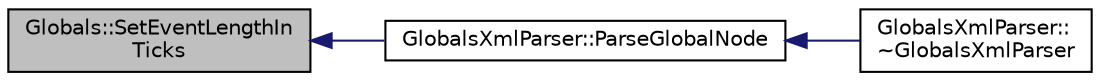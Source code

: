 digraph "Globals::SetEventLengthInTicks"
{
  edge [fontname="Helvetica",fontsize="10",labelfontname="Helvetica",labelfontsize="10"];
  node [fontname="Helvetica",fontsize="10",shape=record];
  rankdir="LR";
  Node1 [label="Globals::SetEventLengthIn\lTicks",height=0.2,width=0.4,color="black", fillcolor="grey75", style="filled", fontcolor="black"];
  Node1 -> Node2 [dir="back",color="midnightblue",fontsize="10",style="solid",fontname="Helvetica"];
  Node2 [label="GlobalsXmlParser::ParseGlobalNode",height=0.2,width=0.4,color="black", fillcolor="white", style="filled",URL="$de/db6/class_globals_xml_parser.html#a0acf7e270f9e4fede5361d0f82da0e9c"];
  Node2 -> Node3 [dir="back",color="midnightblue",fontsize="10",style="solid",fontname="Helvetica"];
  Node3 [label="GlobalsXmlParser::\l~GlobalsXmlParser",height=0.2,width=0.4,color="black", fillcolor="white", style="filled",URL="$de/db6/class_globals_xml_parser.html#a666ff63de6175d6844cc8e9b098bf25a",tooltip="Default Destructor. "];
}
